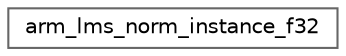 digraph "Graphical Class Hierarchy"
{
 // LATEX_PDF_SIZE
  bgcolor="transparent";
  edge [fontname=Helvetica,fontsize=10,labelfontname=Helvetica,labelfontsize=10];
  node [fontname=Helvetica,fontsize=10,shape=box,height=0.2,width=0.4];
  rankdir="LR";
  Node0 [id="Node000000",label="arm_lms_norm_instance_f32",height=0.2,width=0.4,color="grey40", fillcolor="white", style="filled",URL="$structarm__lms__norm__instance__f32.html",tooltip="Instance structure for the floating-point normalized LMS filter."];
}
